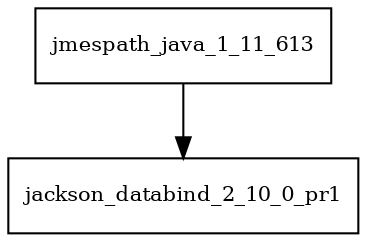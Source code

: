 digraph jmespath_java_1_11_613_dependencies {
  node [shape = box, fontsize=10.0];
  jmespath_java_1_11_613 -> jackson_databind_2_10_0_pr1;
}
